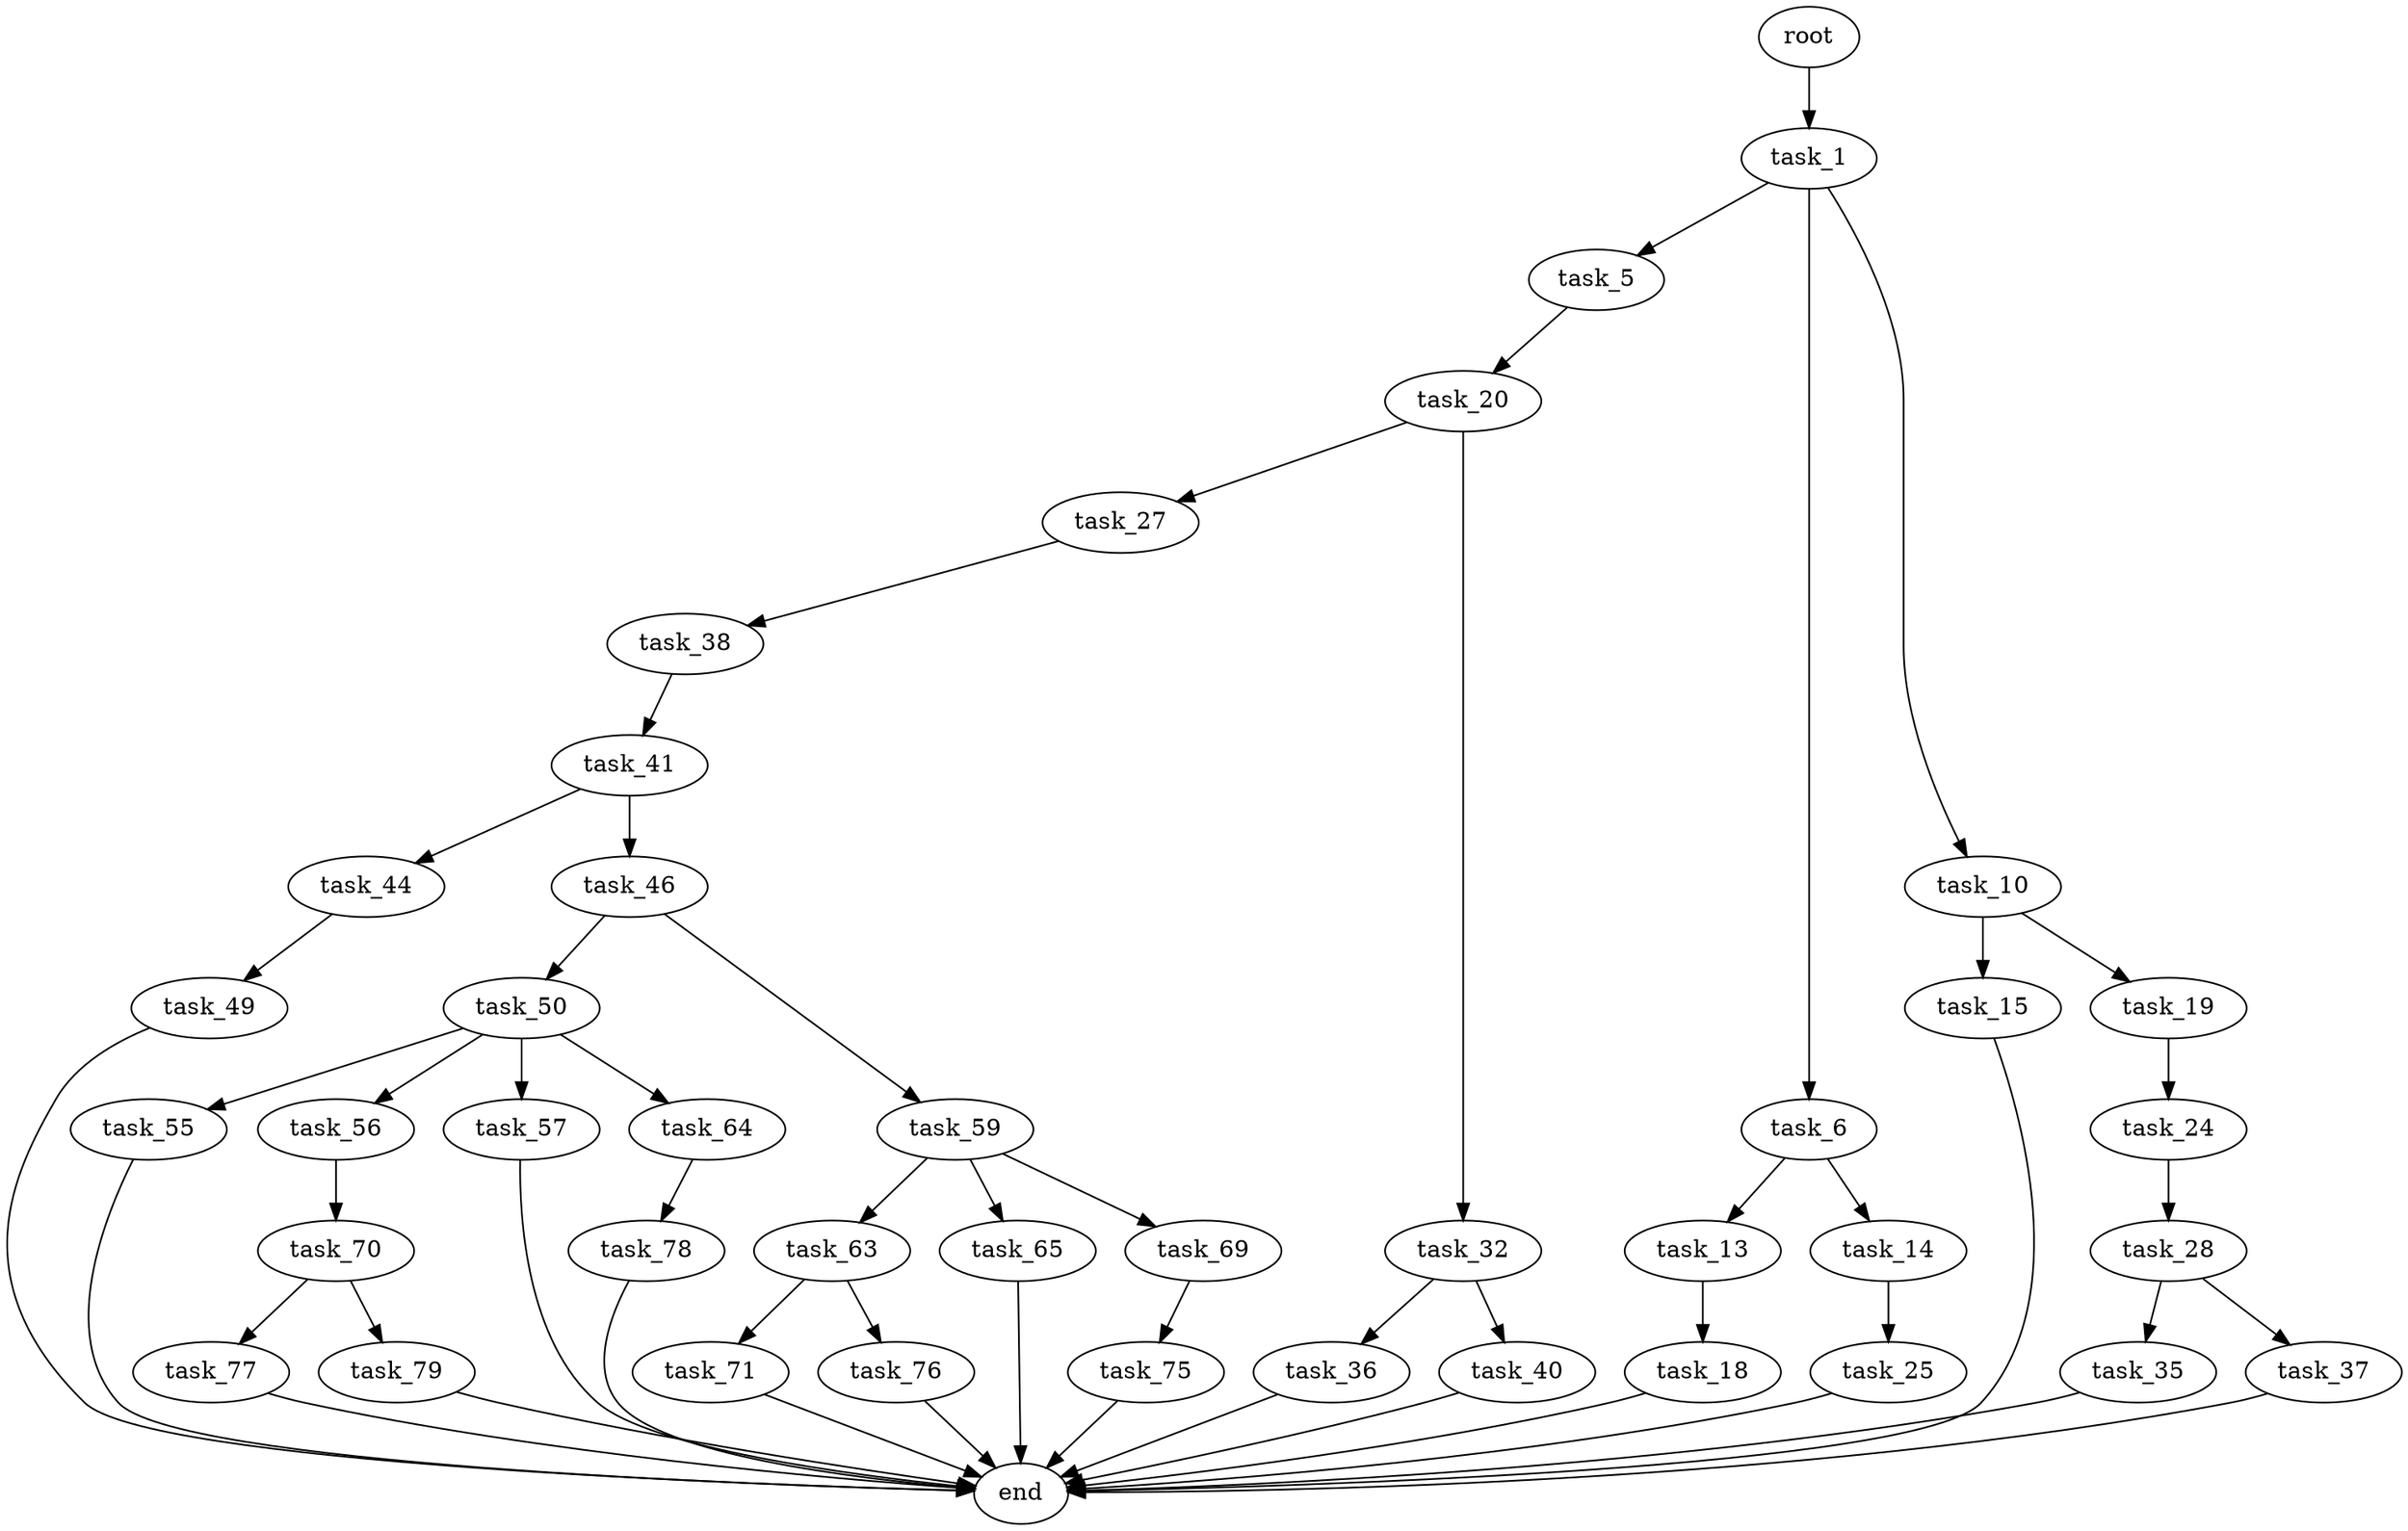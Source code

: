 digraph G {
  root [size="0.000000"];
  task_1 [size="42940037261.000000"];
  task_5 [size="16071739419.000000"];
  task_6 [size="9387281248.000000"];
  task_10 [size="4298590920.000000"];
  task_20 [size="12938316405.000000"];
  task_13 [size="45180393306.000000"];
  task_14 [size="1073741824000.000000"];
  task_15 [size="549755813888.000000"];
  task_19 [size="7042367224.000000"];
  task_18 [size="1073741824000.000000"];
  task_25 [size="134217728000.000000"];
  end [size="0.000000"];
  task_24 [size="178809603544.000000"];
  task_27 [size="549755813888.000000"];
  task_32 [size="28991029248.000000"];
  task_28 [size="782757789696.000000"];
  task_38 [size="1041282459672.000000"];
  task_35 [size="4756592140.000000"];
  task_37 [size="9426159281.000000"];
  task_36 [size="8589934592.000000"];
  task_40 [size="8589934592.000000"];
  task_41 [size="4045629737.000000"];
  task_44 [size="68719476736.000000"];
  task_46 [size="4358613360.000000"];
  task_49 [size="23969996800.000000"];
  task_50 [size="4679568514.000000"];
  task_59 [size="368293445632.000000"];
  task_55 [size="863944082.000000"];
  task_56 [size="152254631784.000000"];
  task_57 [size="5058888927.000000"];
  task_64 [size="171592166275.000000"];
  task_70 [size="368293445632.000000"];
  task_63 [size="1155588222877.000000"];
  task_65 [size="1704679140.000000"];
  task_69 [size="1790911543.000000"];
  task_71 [size="441812567041.000000"];
  task_76 [size="196284689100.000000"];
  task_78 [size="11647740799.000000"];
  task_75 [size="68719476736.000000"];
  task_77 [size="375013878.000000"];
  task_79 [size="5241237110.000000"];

  root -> task_1 [size="1.000000"];
  task_1 -> task_5 [size="33554432.000000"];
  task_1 -> task_6 [size="33554432.000000"];
  task_1 -> task_10 [size="33554432.000000"];
  task_5 -> task_20 [size="301989888.000000"];
  task_6 -> task_13 [size="209715200.000000"];
  task_6 -> task_14 [size="209715200.000000"];
  task_10 -> task_15 [size="301989888.000000"];
  task_10 -> task_19 [size="301989888.000000"];
  task_20 -> task_27 [size="209715200.000000"];
  task_20 -> task_32 [size="209715200.000000"];
  task_13 -> task_18 [size="838860800.000000"];
  task_14 -> task_25 [size="838860800.000000"];
  task_15 -> end [size="1.000000"];
  task_19 -> task_24 [size="536870912.000000"];
  task_18 -> end [size="1.000000"];
  task_25 -> end [size="1.000000"];
  task_24 -> task_28 [size="411041792.000000"];
  task_27 -> task_38 [size="536870912.000000"];
  task_32 -> task_36 [size="75497472.000000"];
  task_32 -> task_40 [size="75497472.000000"];
  task_28 -> task_35 [size="679477248.000000"];
  task_28 -> task_37 [size="679477248.000000"];
  task_38 -> task_41 [size="838860800.000000"];
  task_35 -> end [size="1.000000"];
  task_37 -> end [size="1.000000"];
  task_36 -> end [size="1.000000"];
  task_40 -> end [size="1.000000"];
  task_41 -> task_44 [size="301989888.000000"];
  task_41 -> task_46 [size="301989888.000000"];
  task_44 -> task_49 [size="134217728.000000"];
  task_46 -> task_50 [size="75497472.000000"];
  task_46 -> task_59 [size="75497472.000000"];
  task_49 -> end [size="1.000000"];
  task_50 -> task_55 [size="209715200.000000"];
  task_50 -> task_56 [size="209715200.000000"];
  task_50 -> task_57 [size="209715200.000000"];
  task_50 -> task_64 [size="209715200.000000"];
  task_59 -> task_63 [size="411041792.000000"];
  task_59 -> task_65 [size="411041792.000000"];
  task_59 -> task_69 [size="411041792.000000"];
  task_55 -> end [size="1.000000"];
  task_56 -> task_70 [size="134217728.000000"];
  task_57 -> end [size="1.000000"];
  task_64 -> task_78 [size="209715200.000000"];
  task_70 -> task_77 [size="411041792.000000"];
  task_70 -> task_79 [size="411041792.000000"];
  task_63 -> task_71 [size="838860800.000000"];
  task_63 -> task_76 [size="838860800.000000"];
  task_65 -> end [size="1.000000"];
  task_69 -> task_75 [size="134217728.000000"];
  task_71 -> end [size="1.000000"];
  task_76 -> end [size="1.000000"];
  task_78 -> end [size="1.000000"];
  task_75 -> end [size="1.000000"];
  task_77 -> end [size="1.000000"];
  task_79 -> end [size="1.000000"];
}
